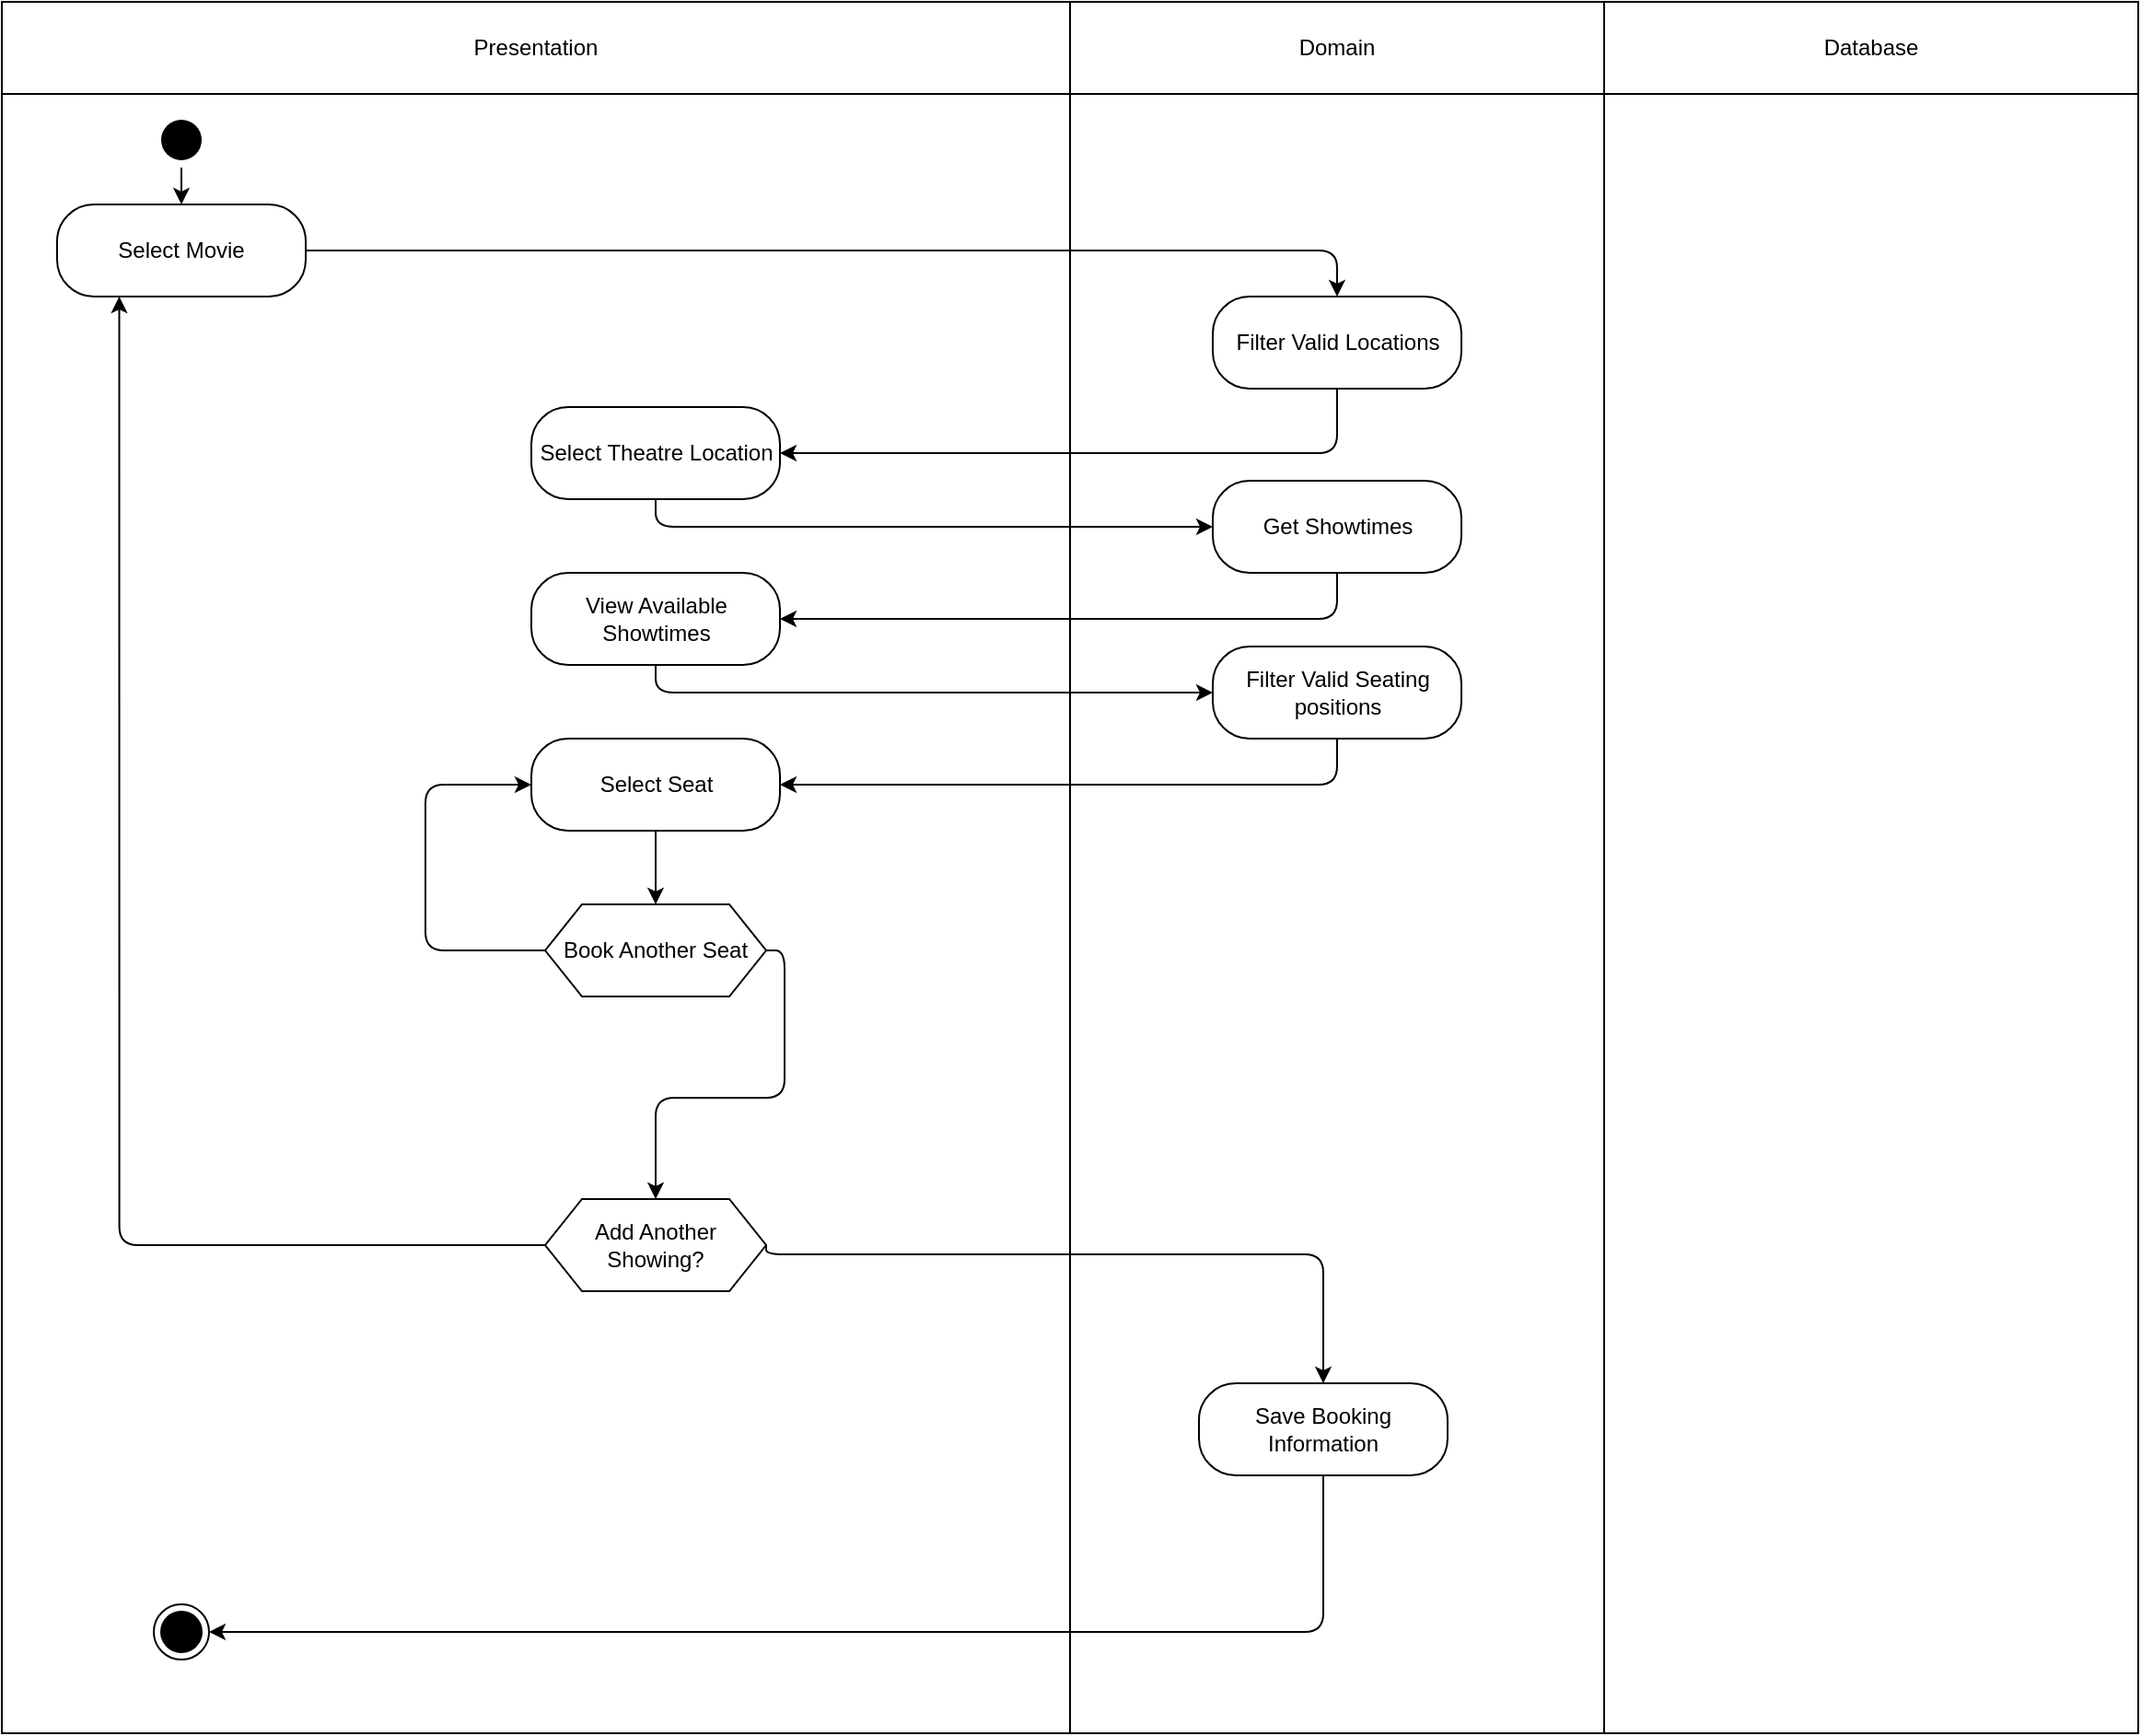 <mxfile>
    <diagram id="vfTTl4at69eswHwT52UM" name="Page-1">
        <mxGraphModel dx="1520" dy="996" grid="1" gridSize="10" guides="1" tooltips="1" connect="1" arrows="1" fold="1" page="1" pageScale="1" pageWidth="3200" pageHeight="2500" background="#FFFFFF" math="0" shadow="0">
            <root>
                <mxCell id="0"/>
                <mxCell id="1" parent="0"/>
                <mxCell id="46" value="" style="rounded=0;whiteSpace=wrap;html=1;strokeColor=#000000;fontColor=#000000;fillColor=none;" vertex="1" parent="1">
                    <mxGeometry x="20" y="130" width="580" height="890" as="geometry"/>
                </mxCell>
                <mxCell id="47" value="" style="rounded=0;whiteSpace=wrap;html=1;strokeColor=#000000;fontColor=#000000;fillColor=none;" vertex="1" parent="1">
                    <mxGeometry x="600" y="130" width="290" height="890" as="geometry"/>
                </mxCell>
                <mxCell id="48" value="" style="rounded=0;whiteSpace=wrap;html=1;strokeColor=#000000;fontColor=#000000;fillColor=none;" vertex="1" parent="1">
                    <mxGeometry x="890" y="130" width="290" height="890" as="geometry"/>
                </mxCell>
                <mxCell id="49" value="Presentation" style="rounded=0;whiteSpace=wrap;html=1;strokeColor=#000000;fontColor=#000000;fillColor=none;" vertex="1" parent="1">
                    <mxGeometry x="20" y="80" width="580" height="50" as="geometry"/>
                </mxCell>
                <mxCell id="50" value="Domain" style="rounded=0;whiteSpace=wrap;html=1;strokeColor=#000000;fontColor=#000000;fillColor=none;" vertex="1" parent="1">
                    <mxGeometry x="600" y="80" width="290" height="50" as="geometry"/>
                </mxCell>
                <mxCell id="51" value="Database" style="rounded=0;whiteSpace=wrap;html=1;strokeColor=#000000;fontColor=#000000;fillColor=none;" vertex="1" parent="1">
                    <mxGeometry x="890" y="80" width="290" height="50" as="geometry"/>
                </mxCell>
                <mxCell id="52" value="" style="edgeStyle=orthogonalEdgeStyle;html=1;verticalAlign=bottom;endArrow=classic;strokeColor=#000000;entryX=0.5;entryY=0;entryDx=0;entryDy=0;startArrow=none;endFill=1;" edge="1" parent="1" source="61" target="60">
                    <mxGeometry relative="1" as="geometry">
                        <mxPoint x="222.5" y="60" as="targetPoint"/>
                        <mxPoint x="375.5" y="-30" as="sourcePoint"/>
                    </mxGeometry>
                </mxCell>
                <mxCell id="166" style="edgeStyle=orthogonalEdgeStyle;jumpStyle=arc;html=1;exitX=1;exitY=0.5;exitDx=0;exitDy=0;entryX=0.5;entryY=0;entryDx=0;entryDy=0;strokeColor=#000000;" edge="1" parent="1" source="60" target="155">
                    <mxGeometry relative="1" as="geometry"/>
                </mxCell>
                <mxCell id="60" value="Select Movie" style="rounded=1;whiteSpace=wrap;html=1;arcSize=40;fontColor=#000000;fillColor=none;strokeColor=#000000;" vertex="1" parent="1">
                    <mxGeometry x="50" y="190" width="135" height="50" as="geometry"/>
                </mxCell>
                <mxCell id="61" value="" style="ellipse;html=1;shape=startState;fillColor=#000000;strokeColor=none;" vertex="1" parent="1">
                    <mxGeometry x="102.5" y="140" width="30" height="30" as="geometry"/>
                </mxCell>
                <mxCell id="172" style="edgeStyle=orthogonalEdgeStyle;jumpStyle=arc;html=1;exitX=0.5;exitY=1;exitDx=0;exitDy=0;entryX=0;entryY=0.5;entryDx=0;entryDy=0;strokeColor=#000000;" edge="1" parent="1" source="87" target="170">
                    <mxGeometry relative="1" as="geometry"/>
                </mxCell>
                <mxCell id="87" value="Select Theatre Location" style="rounded=1;whiteSpace=wrap;html=1;arcSize=40;fontColor=#000000;fillColor=none;strokeColor=#000000;" vertex="1" parent="1">
                    <mxGeometry x="307.5" y="300" width="135" height="50" as="geometry"/>
                </mxCell>
                <mxCell id="174" style="edgeStyle=orthogonalEdgeStyle;jumpStyle=arc;html=1;exitX=0.5;exitY=1;exitDx=0;exitDy=0;entryX=0;entryY=0.5;entryDx=0;entryDy=0;strokeColor=#000000;" edge="1" parent="1" source="89" target="156">
                    <mxGeometry relative="1" as="geometry"/>
                </mxCell>
                <mxCell id="89" value="View Available Showtimes" style="rounded=1;whiteSpace=wrap;html=1;arcSize=40;fontColor=#000000;fillColor=none;strokeColor=#000000;" vertex="1" parent="1">
                    <mxGeometry x="307.5" y="390" width="135" height="50" as="geometry"/>
                </mxCell>
                <mxCell id="152" style="edgeStyle=orthogonalEdgeStyle;jumpStyle=arc;html=1;exitX=0.5;exitY=1;exitDx=0;exitDy=0;entryX=0.5;entryY=0;entryDx=0;entryDy=0;strokeColor=#000000;" edge="1" parent="1" source="93" target="149">
                    <mxGeometry relative="1" as="geometry"/>
                </mxCell>
                <mxCell id="93" value="Select Seat" style="rounded=1;whiteSpace=wrap;html=1;arcSize=40;fontColor=#000000;fillColor=none;strokeColor=#000000;" vertex="1" parent="1">
                    <mxGeometry x="307.5" y="480" width="135" height="50" as="geometry"/>
                </mxCell>
                <mxCell id="131" value="" style="ellipse;html=1;shape=endState;fillColor=#000000;strokeColor=#000000;" vertex="1" parent="1">
                    <mxGeometry x="102.5" y="950" width="30" height="30" as="geometry"/>
                </mxCell>
                <mxCell id="147" style="edgeStyle=orthogonalEdgeStyle;jumpStyle=arc;html=1;exitX=0;exitY=0.5;exitDx=0;exitDy=0;entryX=0.25;entryY=1;entryDx=0;entryDy=0;strokeColor=#000000;" edge="1" parent="1" source="146" target="60">
                    <mxGeometry relative="1" as="geometry"/>
                </mxCell>
                <mxCell id="148" style="edgeStyle=orthogonalEdgeStyle;jumpStyle=arc;html=1;exitX=1;exitY=0.5;exitDx=0;exitDy=0;entryX=0.5;entryY=0;entryDx=0;entryDy=0;strokeColor=#000000;" edge="1" parent="1" source="146" target="164">
                    <mxGeometry relative="1" as="geometry">
                        <Array as="points">
                            <mxPoint x="435" y="760"/>
                            <mxPoint x="738" y="760"/>
                        </Array>
                    </mxGeometry>
                </mxCell>
                <mxCell id="146" value="Add Another Showing?" style="shape=hexagon;perimeter=hexagonPerimeter2;whiteSpace=wrap;html=1;fixedSize=1;strokeColor=#000000;fontColor=#000000;fillColor=none;" vertex="1" parent="1">
                    <mxGeometry x="315" y="730" width="120" height="50" as="geometry"/>
                </mxCell>
                <mxCell id="150" style="edgeStyle=orthogonalEdgeStyle;jumpStyle=arc;html=1;exitX=0;exitY=0.5;exitDx=0;exitDy=0;entryX=0;entryY=0.5;entryDx=0;entryDy=0;strokeColor=#000000;" edge="1" parent="1" source="149" target="93">
                    <mxGeometry relative="1" as="geometry">
                        <Array as="points">
                            <mxPoint x="250" y="595"/>
                            <mxPoint x="250" y="505"/>
                        </Array>
                    </mxGeometry>
                </mxCell>
                <mxCell id="154" style="edgeStyle=orthogonalEdgeStyle;jumpStyle=arc;html=1;exitX=1;exitY=0.5;exitDx=0;exitDy=0;entryX=0.5;entryY=0;entryDx=0;entryDy=0;strokeColor=#000000;" edge="1" parent="1" source="149" target="146">
                    <mxGeometry relative="1" as="geometry"/>
                </mxCell>
                <mxCell id="149" value="Book Another Seat" style="shape=hexagon;perimeter=hexagonPerimeter2;whiteSpace=wrap;html=1;fixedSize=1;strokeColor=#000000;fontColor=#000000;fillColor=none;" vertex="1" parent="1">
                    <mxGeometry x="315" y="570" width="120" height="50" as="geometry"/>
                </mxCell>
                <mxCell id="168" style="edgeStyle=orthogonalEdgeStyle;jumpStyle=arc;html=1;exitX=0.5;exitY=1;exitDx=0;exitDy=0;entryX=1;entryY=0.5;entryDx=0;entryDy=0;strokeColor=#000000;" edge="1" parent="1" source="155" target="87">
                    <mxGeometry relative="1" as="geometry"/>
                </mxCell>
                <mxCell id="155" value="Filter Valid Locations" style="rounded=1;whiteSpace=wrap;html=1;arcSize=40;fontColor=#000000;fillColor=none;strokeColor=#000000;" vertex="1" parent="1">
                    <mxGeometry x="677.5" y="240" width="135" height="50" as="geometry"/>
                </mxCell>
                <mxCell id="175" style="edgeStyle=orthogonalEdgeStyle;jumpStyle=arc;html=1;exitX=0.5;exitY=1;exitDx=0;exitDy=0;entryX=1;entryY=0.5;entryDx=0;entryDy=0;strokeColor=#000000;" edge="1" parent="1" source="156" target="93">
                    <mxGeometry relative="1" as="geometry"/>
                </mxCell>
                <mxCell id="156" value="Filter Valid Seating positions" style="rounded=1;whiteSpace=wrap;html=1;arcSize=40;fontColor=#000000;fillColor=none;strokeColor=#000000;" vertex="1" parent="1">
                    <mxGeometry x="677.5" y="430" width="135" height="50" as="geometry"/>
                </mxCell>
                <mxCell id="165" style="edgeStyle=orthogonalEdgeStyle;jumpStyle=arc;html=1;exitX=0.5;exitY=1;exitDx=0;exitDy=0;entryX=1;entryY=0.5;entryDx=0;entryDy=0;strokeColor=#000000;" edge="1" parent="1" source="164" target="131">
                    <mxGeometry relative="1" as="geometry"/>
                </mxCell>
                <mxCell id="164" value="Save Booking Information" style="rounded=1;whiteSpace=wrap;html=1;arcSize=40;fontColor=#000000;fillColor=none;strokeColor=#000000;" vertex="1" parent="1">
                    <mxGeometry x="670" y="830" width="135" height="50" as="geometry"/>
                </mxCell>
                <mxCell id="173" style="edgeStyle=orthogonalEdgeStyle;jumpStyle=arc;html=1;exitX=0.5;exitY=1;exitDx=0;exitDy=0;entryX=1;entryY=0.5;entryDx=0;entryDy=0;strokeColor=#000000;" edge="1" parent="1" source="170" target="89">
                    <mxGeometry relative="1" as="geometry"/>
                </mxCell>
                <mxCell id="170" value="Get Showtimes" style="rounded=1;whiteSpace=wrap;html=1;arcSize=40;fontColor=#000000;fillColor=none;strokeColor=#000000;" vertex="1" parent="1">
                    <mxGeometry x="677.5" y="340" width="135" height="50" as="geometry"/>
                </mxCell>
            </root>
        </mxGraphModel>
    </diagram>
</mxfile>